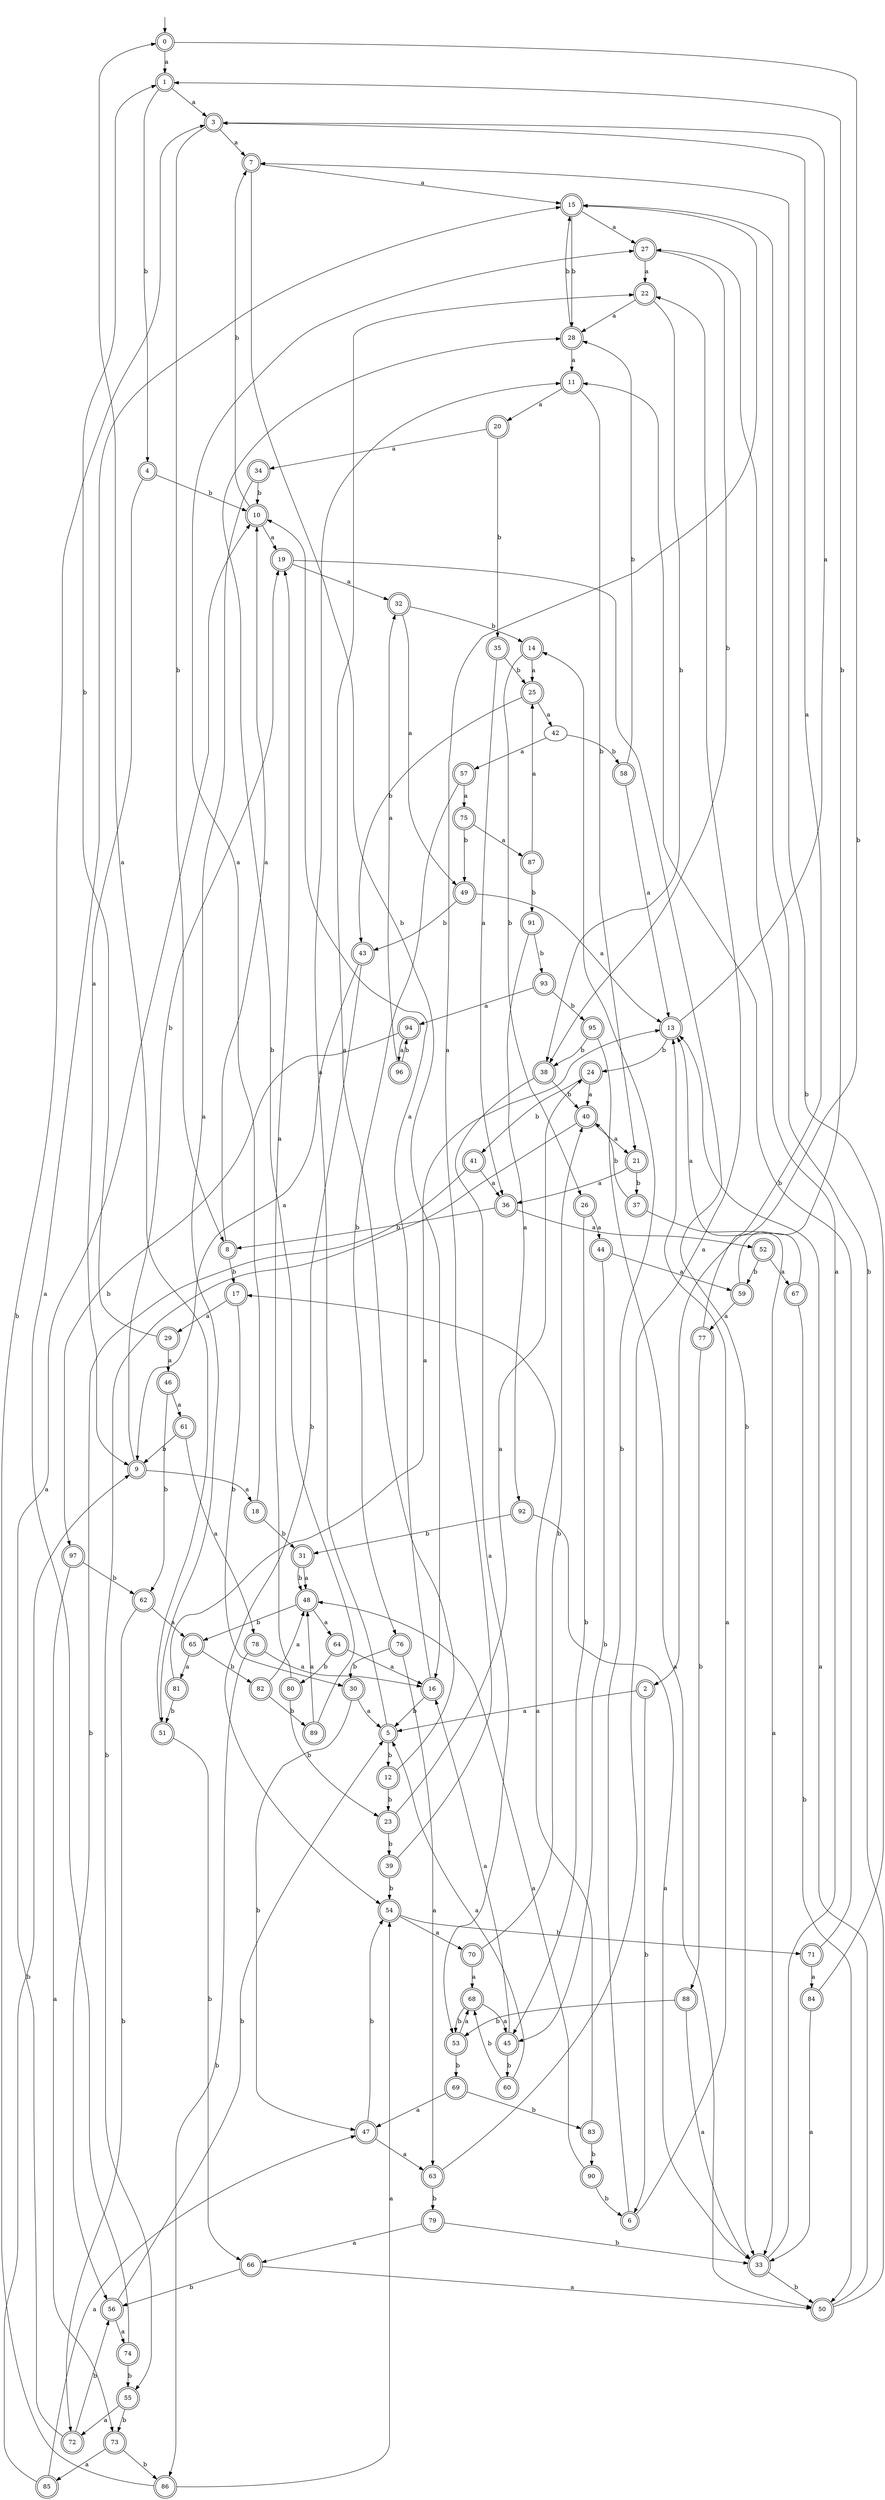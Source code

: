 digraph RandomDFA {
  __start0 [label="", shape=none];
  __start0 -> 0 [label=""];
  0 [shape=circle] [shape=doublecircle]
  0 -> 1 [label="a"]
  0 -> 2 [label="b"]
  1 [shape=doublecircle]
  1 -> 3 [label="a"]
  1 -> 4 [label="b"]
  2 [shape=doublecircle]
  2 -> 5 [label="a"]
  2 -> 6 [label="b"]
  3 [shape=doublecircle]
  3 -> 7 [label="a"]
  3 -> 8 [label="b"]
  4 [shape=doublecircle]
  4 -> 9 [label="a"]
  4 -> 10 [label="b"]
  5 [shape=doublecircle]
  5 -> 11 [label="a"]
  5 -> 12 [label="b"]
  6 [shape=doublecircle]
  6 -> 13 [label="a"]
  6 -> 14 [label="b"]
  7 [shape=doublecircle]
  7 -> 15 [label="a"]
  7 -> 16 [label="b"]
  8 [shape=doublecircle]
  8 -> 10 [label="a"]
  8 -> 17 [label="b"]
  9 [shape=doublecircle]
  9 -> 18 [label="a"]
  9 -> 19 [label="b"]
  10 [shape=doublecircle]
  10 -> 19 [label="a"]
  10 -> 7 [label="b"]
  11 [shape=doublecircle]
  11 -> 20 [label="a"]
  11 -> 21 [label="b"]
  12 [shape=doublecircle]
  12 -> 22 [label="a"]
  12 -> 23 [label="b"]
  13 [shape=doublecircle]
  13 -> 3 [label="a"]
  13 -> 24 [label="b"]
  14 [shape=doublecircle]
  14 -> 25 [label="a"]
  14 -> 26 [label="b"]
  15 [shape=doublecircle]
  15 -> 27 [label="a"]
  15 -> 28 [label="b"]
  16 [shape=doublecircle]
  16 -> 10 [label="a"]
  16 -> 5 [label="b"]
  17 [shape=doublecircle]
  17 -> 29 [label="a"]
  17 -> 30 [label="b"]
  18 [shape=doublecircle]
  18 -> 27 [label="a"]
  18 -> 31 [label="b"]
  19 [shape=doublecircle]
  19 -> 32 [label="a"]
  19 -> 33 [label="b"]
  20 [shape=doublecircle]
  20 -> 34 [label="a"]
  20 -> 35 [label="b"]
  21 [shape=doublecircle]
  21 -> 36 [label="a"]
  21 -> 37 [label="b"]
  22 [shape=doublecircle]
  22 -> 28 [label="a"]
  22 -> 38 [label="b"]
  23 [shape=doublecircle]
  23 -> 24 [label="a"]
  23 -> 39 [label="b"]
  24 [shape=doublecircle]
  24 -> 40 [label="a"]
  24 -> 41 [label="b"]
  25 [shape=doublecircle]
  25 -> 42 [label="a"]
  25 -> 43 [label="b"]
  26 [shape=doublecircle]
  26 -> 44 [label="a"]
  26 -> 45 [label="b"]
  27 [shape=doublecircle]
  27 -> 22 [label="a"]
  27 -> 38 [label="b"]
  28 [shape=doublecircle]
  28 -> 11 [label="a"]
  28 -> 15 [label="b"]
  29 [shape=doublecircle]
  29 -> 46 [label="a"]
  29 -> 1 [label="b"]
  30 [shape=doublecircle]
  30 -> 5 [label="a"]
  30 -> 47 [label="b"]
  31 [shape=doublecircle]
  31 -> 48 [label="a"]
  31 -> 48 [label="b"]
  32 [shape=doublecircle]
  32 -> 49 [label="a"]
  32 -> 14 [label="b"]
  33 [shape=doublecircle]
  33 -> 27 [label="a"]
  33 -> 50 [label="b"]
  34 [shape=doublecircle]
  34 -> 51 [label="a"]
  34 -> 10 [label="b"]
  35 [shape=doublecircle]
  35 -> 36 [label="a"]
  35 -> 25 [label="b"]
  36 [shape=doublecircle]
  36 -> 52 [label="a"]
  36 -> 8 [label="b"]
  37 [shape=doublecircle]
  37 -> 33 [label="a"]
  37 -> 40 [label="b"]
  38 [shape=doublecircle]
  38 -> 53 [label="a"]
  38 -> 40 [label="b"]
  39 [shape=doublecircle]
  39 -> 15 [label="a"]
  39 -> 54 [label="b"]
  40 [shape=doublecircle]
  40 -> 21 [label="a"]
  40 -> 55 [label="b"]
  41 [shape=doublecircle]
  41 -> 36 [label="a"]
  41 -> 56 [label="b"]
  42
  42 -> 57 [label="a"]
  42 -> 58 [label="b"]
  43 [shape=doublecircle]
  43 -> 9 [label="a"]
  43 -> 54 [label="b"]
  44 [shape=doublecircle]
  44 -> 59 [label="a"]
  44 -> 45 [label="b"]
  45 [shape=doublecircle]
  45 -> 16 [label="a"]
  45 -> 60 [label="b"]
  46 [shape=doublecircle]
  46 -> 61 [label="a"]
  46 -> 62 [label="b"]
  47 [shape=doublecircle]
  47 -> 63 [label="a"]
  47 -> 54 [label="b"]
  48 [shape=doublecircle]
  48 -> 64 [label="a"]
  48 -> 65 [label="b"]
  49 [shape=doublecircle]
  49 -> 13 [label="a"]
  49 -> 43 [label="b"]
  50 [shape=doublecircle]
  50 -> 13 [label="a"]
  50 -> 15 [label="b"]
  51 [shape=doublecircle]
  51 -> 0 [label="a"]
  51 -> 66 [label="b"]
  52 [shape=doublecircle]
  52 -> 67 [label="a"]
  52 -> 59 [label="b"]
  53 [shape=doublecircle]
  53 -> 68 [label="a"]
  53 -> 69 [label="b"]
  54 [shape=doublecircle]
  54 -> 70 [label="a"]
  54 -> 71 [label="b"]
  55 [shape=doublecircle]
  55 -> 72 [label="a"]
  55 -> 73 [label="b"]
  56 [shape=doublecircle]
  56 -> 74 [label="a"]
  56 -> 5 [label="b"]
  57 [shape=doublecircle]
  57 -> 75 [label="a"]
  57 -> 76 [label="b"]
  58 [shape=doublecircle]
  58 -> 13 [label="a"]
  58 -> 28 [label="b"]
  59 [shape=doublecircle]
  59 -> 77 [label="a"]
  59 -> 1 [label="b"]
  60 [shape=doublecircle]
  60 -> 5 [label="a"]
  60 -> 68 [label="b"]
  61 [shape=doublecircle]
  61 -> 78 [label="a"]
  61 -> 9 [label="b"]
  62 [shape=doublecircle]
  62 -> 65 [label="a"]
  62 -> 72 [label="b"]
  63 [shape=doublecircle]
  63 -> 22 [label="a"]
  63 -> 79 [label="b"]
  64 [shape=doublecircle]
  64 -> 16 [label="a"]
  64 -> 80 [label="b"]
  65 [shape=doublecircle]
  65 -> 81 [label="a"]
  65 -> 82 [label="b"]
  66 [shape=doublecircle]
  66 -> 50 [label="a"]
  66 -> 56 [label="b"]
  67 [shape=doublecircle]
  67 -> 13 [label="a"]
  67 -> 50 [label="b"]
  68 [shape=doublecircle]
  68 -> 45 [label="a"]
  68 -> 53 [label="b"]
  69 [shape=doublecircle]
  69 -> 47 [label="a"]
  69 -> 83 [label="b"]
  70 [shape=doublecircle]
  70 -> 68 [label="a"]
  70 -> 40 [label="b"]
  71 [shape=doublecircle]
  71 -> 84 [label="a"]
  71 -> 11 [label="b"]
  72 [shape=doublecircle]
  72 -> 10 [label="a"]
  72 -> 56 [label="b"]
  73 [shape=doublecircle]
  73 -> 85 [label="a"]
  73 -> 86 [label="b"]
  74 [shape=doublecircle]
  74 -> 15 [label="a"]
  74 -> 55 [label="b"]
  75 [shape=doublecircle]
  75 -> 87 [label="a"]
  75 -> 49 [label="b"]
  76 [shape=doublecircle]
  76 -> 63 [label="a"]
  76 -> 30 [label="b"]
  77 [shape=doublecircle]
  77 -> 3 [label="a"]
  77 -> 88 [label="b"]
  78 [shape=doublecircle]
  78 -> 16 [label="a"]
  78 -> 86 [label="b"]
  79 [shape=doublecircle]
  79 -> 66 [label="a"]
  79 -> 33 [label="b"]
  80 [shape=doublecircle]
  80 -> 19 [label="a"]
  80 -> 23 [label="b"]
  81 [shape=doublecircle]
  81 -> 13 [label="a"]
  81 -> 51 [label="b"]
  82 [shape=doublecircle]
  82 -> 48 [label="a"]
  82 -> 89 [label="b"]
  83 [shape=doublecircle]
  83 -> 17 [label="a"]
  83 -> 90 [label="b"]
  84 [shape=doublecircle]
  84 -> 33 [label="a"]
  84 -> 7 [label="b"]
  85 [shape=doublecircle]
  85 -> 47 [label="a"]
  85 -> 9 [label="b"]
  86 [shape=doublecircle]
  86 -> 54 [label="a"]
  86 -> 3 [label="b"]
  87 [shape=doublecircle]
  87 -> 25 [label="a"]
  87 -> 91 [label="b"]
  88 [shape=doublecircle]
  88 -> 33 [label="a"]
  88 -> 53 [label="b"]
  89 [shape=doublecircle]
  89 -> 48 [label="a"]
  89 -> 28 [label="b"]
  90 [shape=doublecircle]
  90 -> 48 [label="a"]
  90 -> 6 [label="b"]
  91 [shape=doublecircle]
  91 -> 92 [label="a"]
  91 -> 93 [label="b"]
  92 [shape=doublecircle]
  92 -> 33 [label="a"]
  92 -> 31 [label="b"]
  93 [shape=doublecircle]
  93 -> 94 [label="a"]
  93 -> 95 [label="b"]
  94 [shape=doublecircle]
  94 -> 96 [label="a"]
  94 -> 97 [label="b"]
  95 [shape=doublecircle]
  95 -> 50 [label="a"]
  95 -> 38 [label="b"]
  96 [shape=doublecircle]
  96 -> 32 [label="a"]
  96 -> 94 [label="b"]
  97 [shape=doublecircle]
  97 -> 73 [label="a"]
  97 -> 62 [label="b"]
}
